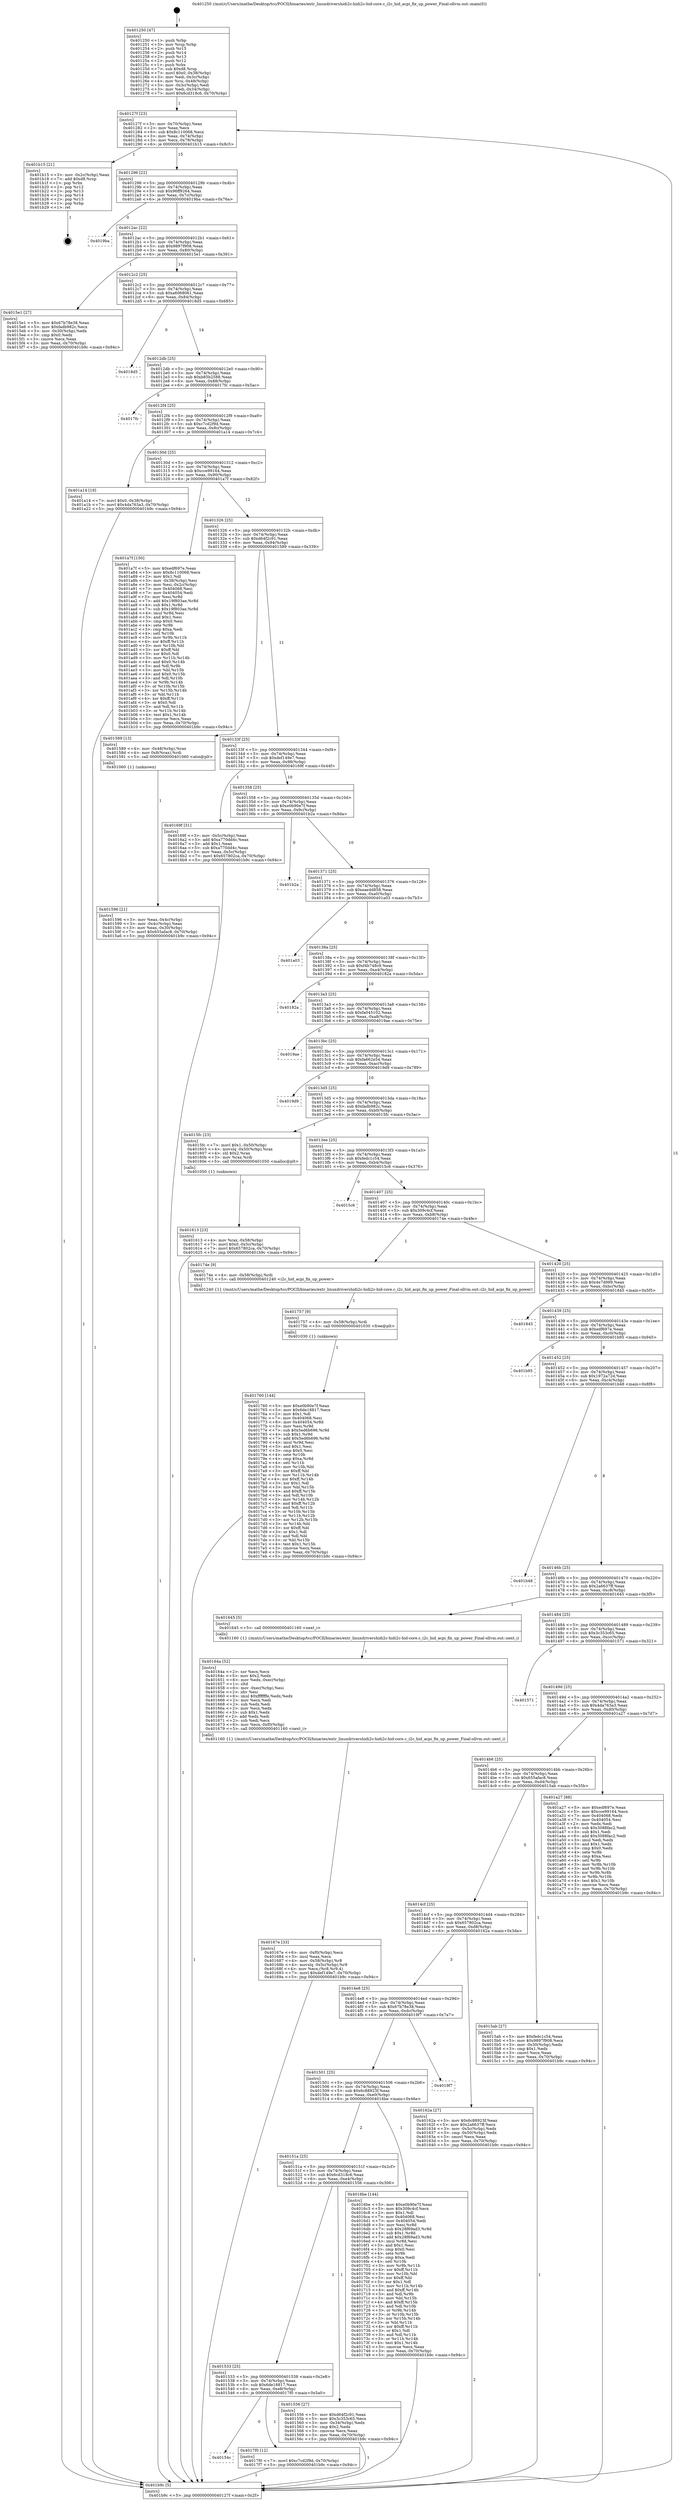 digraph "0x401250" {
  label = "0x401250 (/mnt/c/Users/mathe/Desktop/tcc/POCII/binaries/extr_linuxdrivershidi2c-hidi2c-hid-core.c_i2c_hid_acpi_fix_up_power_Final-ollvm.out::main(0))"
  labelloc = "t"
  node[shape=record]

  Entry [label="",width=0.3,height=0.3,shape=circle,fillcolor=black,style=filled]
  "0x40127f" [label="{
     0x40127f [23]\l
     | [instrs]\l
     &nbsp;&nbsp;0x40127f \<+3\>: mov -0x70(%rbp),%eax\l
     &nbsp;&nbsp;0x401282 \<+2\>: mov %eax,%ecx\l
     &nbsp;&nbsp;0x401284 \<+6\>: sub $0x8c110068,%ecx\l
     &nbsp;&nbsp;0x40128a \<+3\>: mov %eax,-0x74(%rbp)\l
     &nbsp;&nbsp;0x40128d \<+3\>: mov %ecx,-0x78(%rbp)\l
     &nbsp;&nbsp;0x401290 \<+6\>: je 0000000000401b15 \<main+0x8c5\>\l
  }"]
  "0x401b15" [label="{
     0x401b15 [21]\l
     | [instrs]\l
     &nbsp;&nbsp;0x401b15 \<+3\>: mov -0x2c(%rbp),%eax\l
     &nbsp;&nbsp;0x401b18 \<+7\>: add $0xd8,%rsp\l
     &nbsp;&nbsp;0x401b1f \<+1\>: pop %rbx\l
     &nbsp;&nbsp;0x401b20 \<+2\>: pop %r12\l
     &nbsp;&nbsp;0x401b22 \<+2\>: pop %r13\l
     &nbsp;&nbsp;0x401b24 \<+2\>: pop %r14\l
     &nbsp;&nbsp;0x401b26 \<+2\>: pop %r15\l
     &nbsp;&nbsp;0x401b28 \<+1\>: pop %rbp\l
     &nbsp;&nbsp;0x401b29 \<+1\>: ret\l
  }"]
  "0x401296" [label="{
     0x401296 [22]\l
     | [instrs]\l
     &nbsp;&nbsp;0x401296 \<+5\>: jmp 000000000040129b \<main+0x4b\>\l
     &nbsp;&nbsp;0x40129b \<+3\>: mov -0x74(%rbp),%eax\l
     &nbsp;&nbsp;0x40129e \<+5\>: sub $0x96ff9264,%eax\l
     &nbsp;&nbsp;0x4012a3 \<+3\>: mov %eax,-0x7c(%rbp)\l
     &nbsp;&nbsp;0x4012a6 \<+6\>: je 00000000004019ba \<main+0x76a\>\l
  }"]
  Exit [label="",width=0.3,height=0.3,shape=circle,fillcolor=black,style=filled,peripheries=2]
  "0x4019ba" [label="{
     0x4019ba\l
  }", style=dashed]
  "0x4012ac" [label="{
     0x4012ac [22]\l
     | [instrs]\l
     &nbsp;&nbsp;0x4012ac \<+5\>: jmp 00000000004012b1 \<main+0x61\>\l
     &nbsp;&nbsp;0x4012b1 \<+3\>: mov -0x74(%rbp),%eax\l
     &nbsp;&nbsp;0x4012b4 \<+5\>: sub $0x9897f908,%eax\l
     &nbsp;&nbsp;0x4012b9 \<+3\>: mov %eax,-0x80(%rbp)\l
     &nbsp;&nbsp;0x4012bc \<+6\>: je 00000000004015e1 \<main+0x391\>\l
  }"]
  "0x40154c" [label="{
     0x40154c\l
  }", style=dashed]
  "0x4015e1" [label="{
     0x4015e1 [27]\l
     | [instrs]\l
     &nbsp;&nbsp;0x4015e1 \<+5\>: mov $0x67b78e38,%eax\l
     &nbsp;&nbsp;0x4015e6 \<+5\>: mov $0xfadb982c,%ecx\l
     &nbsp;&nbsp;0x4015eb \<+3\>: mov -0x30(%rbp),%edx\l
     &nbsp;&nbsp;0x4015ee \<+3\>: cmp $0x0,%edx\l
     &nbsp;&nbsp;0x4015f1 \<+3\>: cmove %ecx,%eax\l
     &nbsp;&nbsp;0x4015f4 \<+3\>: mov %eax,-0x70(%rbp)\l
     &nbsp;&nbsp;0x4015f7 \<+5\>: jmp 0000000000401b9c \<main+0x94c\>\l
  }"]
  "0x4012c2" [label="{
     0x4012c2 [25]\l
     | [instrs]\l
     &nbsp;&nbsp;0x4012c2 \<+5\>: jmp 00000000004012c7 \<main+0x77\>\l
     &nbsp;&nbsp;0x4012c7 \<+3\>: mov -0x74(%rbp),%eax\l
     &nbsp;&nbsp;0x4012ca \<+5\>: sub $0xa6068061,%eax\l
     &nbsp;&nbsp;0x4012cf \<+6\>: mov %eax,-0x84(%rbp)\l
     &nbsp;&nbsp;0x4012d5 \<+6\>: je 00000000004018d5 \<main+0x685\>\l
  }"]
  "0x4017f0" [label="{
     0x4017f0 [12]\l
     | [instrs]\l
     &nbsp;&nbsp;0x4017f0 \<+7\>: movl $0xc7cd2f9d,-0x70(%rbp)\l
     &nbsp;&nbsp;0x4017f7 \<+5\>: jmp 0000000000401b9c \<main+0x94c\>\l
  }"]
  "0x4018d5" [label="{
     0x4018d5\l
  }", style=dashed]
  "0x4012db" [label="{
     0x4012db [25]\l
     | [instrs]\l
     &nbsp;&nbsp;0x4012db \<+5\>: jmp 00000000004012e0 \<main+0x90\>\l
     &nbsp;&nbsp;0x4012e0 \<+3\>: mov -0x74(%rbp),%eax\l
     &nbsp;&nbsp;0x4012e3 \<+5\>: sub $0xb85b2588,%eax\l
     &nbsp;&nbsp;0x4012e8 \<+6\>: mov %eax,-0x88(%rbp)\l
     &nbsp;&nbsp;0x4012ee \<+6\>: je 00000000004017fc \<main+0x5ac\>\l
  }"]
  "0x401760" [label="{
     0x401760 [144]\l
     | [instrs]\l
     &nbsp;&nbsp;0x401760 \<+5\>: mov $0xe0b90e7f,%eax\l
     &nbsp;&nbsp;0x401765 \<+5\>: mov $0x6de18817,%ecx\l
     &nbsp;&nbsp;0x40176a \<+2\>: mov $0x1,%dl\l
     &nbsp;&nbsp;0x40176c \<+7\>: mov 0x404068,%esi\l
     &nbsp;&nbsp;0x401773 \<+8\>: mov 0x404054,%r8d\l
     &nbsp;&nbsp;0x40177b \<+3\>: mov %esi,%r9d\l
     &nbsp;&nbsp;0x40177e \<+7\>: sub $0x5ed6b696,%r9d\l
     &nbsp;&nbsp;0x401785 \<+4\>: sub $0x1,%r9d\l
     &nbsp;&nbsp;0x401789 \<+7\>: add $0x5ed6b696,%r9d\l
     &nbsp;&nbsp;0x401790 \<+4\>: imul %r9d,%esi\l
     &nbsp;&nbsp;0x401794 \<+3\>: and $0x1,%esi\l
     &nbsp;&nbsp;0x401797 \<+3\>: cmp $0x0,%esi\l
     &nbsp;&nbsp;0x40179a \<+4\>: sete %r10b\l
     &nbsp;&nbsp;0x40179e \<+4\>: cmp $0xa,%r8d\l
     &nbsp;&nbsp;0x4017a2 \<+4\>: setl %r11b\l
     &nbsp;&nbsp;0x4017a6 \<+3\>: mov %r10b,%bl\l
     &nbsp;&nbsp;0x4017a9 \<+3\>: xor $0xff,%bl\l
     &nbsp;&nbsp;0x4017ac \<+3\>: mov %r11b,%r14b\l
     &nbsp;&nbsp;0x4017af \<+4\>: xor $0xff,%r14b\l
     &nbsp;&nbsp;0x4017b3 \<+3\>: xor $0x1,%dl\l
     &nbsp;&nbsp;0x4017b6 \<+3\>: mov %bl,%r15b\l
     &nbsp;&nbsp;0x4017b9 \<+4\>: and $0xff,%r15b\l
     &nbsp;&nbsp;0x4017bd \<+3\>: and %dl,%r10b\l
     &nbsp;&nbsp;0x4017c0 \<+3\>: mov %r14b,%r12b\l
     &nbsp;&nbsp;0x4017c3 \<+4\>: and $0xff,%r12b\l
     &nbsp;&nbsp;0x4017c7 \<+3\>: and %dl,%r11b\l
     &nbsp;&nbsp;0x4017ca \<+3\>: or %r10b,%r15b\l
     &nbsp;&nbsp;0x4017cd \<+3\>: or %r11b,%r12b\l
     &nbsp;&nbsp;0x4017d0 \<+3\>: xor %r12b,%r15b\l
     &nbsp;&nbsp;0x4017d3 \<+3\>: or %r14b,%bl\l
     &nbsp;&nbsp;0x4017d6 \<+3\>: xor $0xff,%bl\l
     &nbsp;&nbsp;0x4017d9 \<+3\>: or $0x1,%dl\l
     &nbsp;&nbsp;0x4017dc \<+2\>: and %dl,%bl\l
     &nbsp;&nbsp;0x4017de \<+3\>: or %bl,%r15b\l
     &nbsp;&nbsp;0x4017e1 \<+4\>: test $0x1,%r15b\l
     &nbsp;&nbsp;0x4017e5 \<+3\>: cmovne %ecx,%eax\l
     &nbsp;&nbsp;0x4017e8 \<+3\>: mov %eax,-0x70(%rbp)\l
     &nbsp;&nbsp;0x4017eb \<+5\>: jmp 0000000000401b9c \<main+0x94c\>\l
  }"]
  "0x4017fc" [label="{
     0x4017fc\l
  }", style=dashed]
  "0x4012f4" [label="{
     0x4012f4 [25]\l
     | [instrs]\l
     &nbsp;&nbsp;0x4012f4 \<+5\>: jmp 00000000004012f9 \<main+0xa9\>\l
     &nbsp;&nbsp;0x4012f9 \<+3\>: mov -0x74(%rbp),%eax\l
     &nbsp;&nbsp;0x4012fc \<+5\>: sub $0xc7cd2f9d,%eax\l
     &nbsp;&nbsp;0x401301 \<+6\>: mov %eax,-0x8c(%rbp)\l
     &nbsp;&nbsp;0x401307 \<+6\>: je 0000000000401a14 \<main+0x7c4\>\l
  }"]
  "0x401757" [label="{
     0x401757 [9]\l
     | [instrs]\l
     &nbsp;&nbsp;0x401757 \<+4\>: mov -0x58(%rbp),%rdi\l
     &nbsp;&nbsp;0x40175b \<+5\>: call 0000000000401030 \<free@plt\>\l
     | [calls]\l
     &nbsp;&nbsp;0x401030 \{1\} (unknown)\l
  }"]
  "0x401a14" [label="{
     0x401a14 [19]\l
     | [instrs]\l
     &nbsp;&nbsp;0x401a14 \<+7\>: movl $0x0,-0x38(%rbp)\l
     &nbsp;&nbsp;0x401a1b \<+7\>: movl $0x4da763a3,-0x70(%rbp)\l
     &nbsp;&nbsp;0x401a22 \<+5\>: jmp 0000000000401b9c \<main+0x94c\>\l
  }"]
  "0x40130d" [label="{
     0x40130d [25]\l
     | [instrs]\l
     &nbsp;&nbsp;0x40130d \<+5\>: jmp 0000000000401312 \<main+0xc2\>\l
     &nbsp;&nbsp;0x401312 \<+3\>: mov -0x74(%rbp),%eax\l
     &nbsp;&nbsp;0x401315 \<+5\>: sub $0xcce99164,%eax\l
     &nbsp;&nbsp;0x40131a \<+6\>: mov %eax,-0x90(%rbp)\l
     &nbsp;&nbsp;0x401320 \<+6\>: je 0000000000401a7f \<main+0x82f\>\l
  }"]
  "0x40167e" [label="{
     0x40167e [33]\l
     | [instrs]\l
     &nbsp;&nbsp;0x40167e \<+6\>: mov -0xf0(%rbp),%ecx\l
     &nbsp;&nbsp;0x401684 \<+3\>: imul %eax,%ecx\l
     &nbsp;&nbsp;0x401687 \<+4\>: mov -0x58(%rbp),%r8\l
     &nbsp;&nbsp;0x40168b \<+4\>: movslq -0x5c(%rbp),%r9\l
     &nbsp;&nbsp;0x40168f \<+4\>: mov %ecx,(%r8,%r9,4)\l
     &nbsp;&nbsp;0x401693 \<+7\>: movl $0xdef149e7,-0x70(%rbp)\l
     &nbsp;&nbsp;0x40169a \<+5\>: jmp 0000000000401b9c \<main+0x94c\>\l
  }"]
  "0x401a7f" [label="{
     0x401a7f [150]\l
     | [instrs]\l
     &nbsp;&nbsp;0x401a7f \<+5\>: mov $0xedf697e,%eax\l
     &nbsp;&nbsp;0x401a84 \<+5\>: mov $0x8c110068,%ecx\l
     &nbsp;&nbsp;0x401a89 \<+2\>: mov $0x1,%dl\l
     &nbsp;&nbsp;0x401a8b \<+3\>: mov -0x38(%rbp),%esi\l
     &nbsp;&nbsp;0x401a8e \<+3\>: mov %esi,-0x2c(%rbp)\l
     &nbsp;&nbsp;0x401a91 \<+7\>: mov 0x404068,%esi\l
     &nbsp;&nbsp;0x401a98 \<+7\>: mov 0x404054,%edi\l
     &nbsp;&nbsp;0x401a9f \<+3\>: mov %esi,%r8d\l
     &nbsp;&nbsp;0x401aa2 \<+7\>: add $0x19f803ae,%r8d\l
     &nbsp;&nbsp;0x401aa9 \<+4\>: sub $0x1,%r8d\l
     &nbsp;&nbsp;0x401aad \<+7\>: sub $0x19f803ae,%r8d\l
     &nbsp;&nbsp;0x401ab4 \<+4\>: imul %r8d,%esi\l
     &nbsp;&nbsp;0x401ab8 \<+3\>: and $0x1,%esi\l
     &nbsp;&nbsp;0x401abb \<+3\>: cmp $0x0,%esi\l
     &nbsp;&nbsp;0x401abe \<+4\>: sete %r9b\l
     &nbsp;&nbsp;0x401ac2 \<+3\>: cmp $0xa,%edi\l
     &nbsp;&nbsp;0x401ac5 \<+4\>: setl %r10b\l
     &nbsp;&nbsp;0x401ac9 \<+3\>: mov %r9b,%r11b\l
     &nbsp;&nbsp;0x401acc \<+4\>: xor $0xff,%r11b\l
     &nbsp;&nbsp;0x401ad0 \<+3\>: mov %r10b,%bl\l
     &nbsp;&nbsp;0x401ad3 \<+3\>: xor $0xff,%bl\l
     &nbsp;&nbsp;0x401ad6 \<+3\>: xor $0x0,%dl\l
     &nbsp;&nbsp;0x401ad9 \<+3\>: mov %r11b,%r14b\l
     &nbsp;&nbsp;0x401adc \<+4\>: and $0x0,%r14b\l
     &nbsp;&nbsp;0x401ae0 \<+3\>: and %dl,%r9b\l
     &nbsp;&nbsp;0x401ae3 \<+3\>: mov %bl,%r15b\l
     &nbsp;&nbsp;0x401ae6 \<+4\>: and $0x0,%r15b\l
     &nbsp;&nbsp;0x401aea \<+3\>: and %dl,%r10b\l
     &nbsp;&nbsp;0x401aed \<+3\>: or %r9b,%r14b\l
     &nbsp;&nbsp;0x401af0 \<+3\>: or %r10b,%r15b\l
     &nbsp;&nbsp;0x401af3 \<+3\>: xor %r15b,%r14b\l
     &nbsp;&nbsp;0x401af6 \<+3\>: or %bl,%r11b\l
     &nbsp;&nbsp;0x401af9 \<+4\>: xor $0xff,%r11b\l
     &nbsp;&nbsp;0x401afd \<+3\>: or $0x0,%dl\l
     &nbsp;&nbsp;0x401b00 \<+3\>: and %dl,%r11b\l
     &nbsp;&nbsp;0x401b03 \<+3\>: or %r11b,%r14b\l
     &nbsp;&nbsp;0x401b06 \<+4\>: test $0x1,%r14b\l
     &nbsp;&nbsp;0x401b0a \<+3\>: cmovne %ecx,%eax\l
     &nbsp;&nbsp;0x401b0d \<+3\>: mov %eax,-0x70(%rbp)\l
     &nbsp;&nbsp;0x401b10 \<+5\>: jmp 0000000000401b9c \<main+0x94c\>\l
  }"]
  "0x401326" [label="{
     0x401326 [25]\l
     | [instrs]\l
     &nbsp;&nbsp;0x401326 \<+5\>: jmp 000000000040132b \<main+0xdb\>\l
     &nbsp;&nbsp;0x40132b \<+3\>: mov -0x74(%rbp),%eax\l
     &nbsp;&nbsp;0x40132e \<+5\>: sub $0xd64f2c91,%eax\l
     &nbsp;&nbsp;0x401333 \<+6\>: mov %eax,-0x94(%rbp)\l
     &nbsp;&nbsp;0x401339 \<+6\>: je 0000000000401589 \<main+0x339\>\l
  }"]
  "0x40164a" [label="{
     0x40164a [52]\l
     | [instrs]\l
     &nbsp;&nbsp;0x40164a \<+2\>: xor %ecx,%ecx\l
     &nbsp;&nbsp;0x40164c \<+5\>: mov $0x2,%edx\l
     &nbsp;&nbsp;0x401651 \<+6\>: mov %edx,-0xec(%rbp)\l
     &nbsp;&nbsp;0x401657 \<+1\>: cltd\l
     &nbsp;&nbsp;0x401658 \<+6\>: mov -0xec(%rbp),%esi\l
     &nbsp;&nbsp;0x40165e \<+2\>: idiv %esi\l
     &nbsp;&nbsp;0x401660 \<+6\>: imul $0xfffffffe,%edx,%edx\l
     &nbsp;&nbsp;0x401666 \<+2\>: mov %ecx,%edi\l
     &nbsp;&nbsp;0x401668 \<+2\>: sub %edx,%edi\l
     &nbsp;&nbsp;0x40166a \<+2\>: mov %ecx,%edx\l
     &nbsp;&nbsp;0x40166c \<+3\>: sub $0x1,%edx\l
     &nbsp;&nbsp;0x40166f \<+2\>: add %edx,%edi\l
     &nbsp;&nbsp;0x401671 \<+2\>: sub %edi,%ecx\l
     &nbsp;&nbsp;0x401673 \<+6\>: mov %ecx,-0xf0(%rbp)\l
     &nbsp;&nbsp;0x401679 \<+5\>: call 0000000000401160 \<next_i\>\l
     | [calls]\l
     &nbsp;&nbsp;0x401160 \{1\} (/mnt/c/Users/mathe/Desktop/tcc/POCII/binaries/extr_linuxdrivershidi2c-hidi2c-hid-core.c_i2c_hid_acpi_fix_up_power_Final-ollvm.out::next_i)\l
  }"]
  "0x401589" [label="{
     0x401589 [13]\l
     | [instrs]\l
     &nbsp;&nbsp;0x401589 \<+4\>: mov -0x48(%rbp),%rax\l
     &nbsp;&nbsp;0x40158d \<+4\>: mov 0x8(%rax),%rdi\l
     &nbsp;&nbsp;0x401591 \<+5\>: call 0000000000401060 \<atoi@plt\>\l
     | [calls]\l
     &nbsp;&nbsp;0x401060 \{1\} (unknown)\l
  }"]
  "0x40133f" [label="{
     0x40133f [25]\l
     | [instrs]\l
     &nbsp;&nbsp;0x40133f \<+5\>: jmp 0000000000401344 \<main+0xf4\>\l
     &nbsp;&nbsp;0x401344 \<+3\>: mov -0x74(%rbp),%eax\l
     &nbsp;&nbsp;0x401347 \<+5\>: sub $0xdef149e7,%eax\l
     &nbsp;&nbsp;0x40134c \<+6\>: mov %eax,-0x98(%rbp)\l
     &nbsp;&nbsp;0x401352 \<+6\>: je 000000000040169f \<main+0x44f\>\l
  }"]
  "0x401613" [label="{
     0x401613 [23]\l
     | [instrs]\l
     &nbsp;&nbsp;0x401613 \<+4\>: mov %rax,-0x58(%rbp)\l
     &nbsp;&nbsp;0x401617 \<+7\>: movl $0x0,-0x5c(%rbp)\l
     &nbsp;&nbsp;0x40161e \<+7\>: movl $0x657802ca,-0x70(%rbp)\l
     &nbsp;&nbsp;0x401625 \<+5\>: jmp 0000000000401b9c \<main+0x94c\>\l
  }"]
  "0x40169f" [label="{
     0x40169f [31]\l
     | [instrs]\l
     &nbsp;&nbsp;0x40169f \<+3\>: mov -0x5c(%rbp),%eax\l
     &nbsp;&nbsp;0x4016a2 \<+5\>: add $0xa770dd4c,%eax\l
     &nbsp;&nbsp;0x4016a7 \<+3\>: add $0x1,%eax\l
     &nbsp;&nbsp;0x4016aa \<+5\>: sub $0xa770dd4c,%eax\l
     &nbsp;&nbsp;0x4016af \<+3\>: mov %eax,-0x5c(%rbp)\l
     &nbsp;&nbsp;0x4016b2 \<+7\>: movl $0x657802ca,-0x70(%rbp)\l
     &nbsp;&nbsp;0x4016b9 \<+5\>: jmp 0000000000401b9c \<main+0x94c\>\l
  }"]
  "0x401358" [label="{
     0x401358 [25]\l
     | [instrs]\l
     &nbsp;&nbsp;0x401358 \<+5\>: jmp 000000000040135d \<main+0x10d\>\l
     &nbsp;&nbsp;0x40135d \<+3\>: mov -0x74(%rbp),%eax\l
     &nbsp;&nbsp;0x401360 \<+5\>: sub $0xe0b90e7f,%eax\l
     &nbsp;&nbsp;0x401365 \<+6\>: mov %eax,-0x9c(%rbp)\l
     &nbsp;&nbsp;0x40136b \<+6\>: je 0000000000401b2a \<main+0x8da\>\l
  }"]
  "0x401596" [label="{
     0x401596 [21]\l
     | [instrs]\l
     &nbsp;&nbsp;0x401596 \<+3\>: mov %eax,-0x4c(%rbp)\l
     &nbsp;&nbsp;0x401599 \<+3\>: mov -0x4c(%rbp),%eax\l
     &nbsp;&nbsp;0x40159c \<+3\>: mov %eax,-0x30(%rbp)\l
     &nbsp;&nbsp;0x40159f \<+7\>: movl $0x655afac8,-0x70(%rbp)\l
     &nbsp;&nbsp;0x4015a6 \<+5\>: jmp 0000000000401b9c \<main+0x94c\>\l
  }"]
  "0x401b2a" [label="{
     0x401b2a\l
  }", style=dashed]
  "0x401371" [label="{
     0x401371 [25]\l
     | [instrs]\l
     &nbsp;&nbsp;0x401371 \<+5\>: jmp 0000000000401376 \<main+0x126\>\l
     &nbsp;&nbsp;0x401376 \<+3\>: mov -0x74(%rbp),%eax\l
     &nbsp;&nbsp;0x401379 \<+5\>: sub $0xeae4d858,%eax\l
     &nbsp;&nbsp;0x40137e \<+6\>: mov %eax,-0xa0(%rbp)\l
     &nbsp;&nbsp;0x401384 \<+6\>: je 0000000000401a03 \<main+0x7b3\>\l
  }"]
  "0x401250" [label="{
     0x401250 [47]\l
     | [instrs]\l
     &nbsp;&nbsp;0x401250 \<+1\>: push %rbp\l
     &nbsp;&nbsp;0x401251 \<+3\>: mov %rsp,%rbp\l
     &nbsp;&nbsp;0x401254 \<+2\>: push %r15\l
     &nbsp;&nbsp;0x401256 \<+2\>: push %r14\l
     &nbsp;&nbsp;0x401258 \<+2\>: push %r13\l
     &nbsp;&nbsp;0x40125a \<+2\>: push %r12\l
     &nbsp;&nbsp;0x40125c \<+1\>: push %rbx\l
     &nbsp;&nbsp;0x40125d \<+7\>: sub $0xd8,%rsp\l
     &nbsp;&nbsp;0x401264 \<+7\>: movl $0x0,-0x38(%rbp)\l
     &nbsp;&nbsp;0x40126b \<+3\>: mov %edi,-0x3c(%rbp)\l
     &nbsp;&nbsp;0x40126e \<+4\>: mov %rsi,-0x48(%rbp)\l
     &nbsp;&nbsp;0x401272 \<+3\>: mov -0x3c(%rbp),%edi\l
     &nbsp;&nbsp;0x401275 \<+3\>: mov %edi,-0x34(%rbp)\l
     &nbsp;&nbsp;0x401278 \<+7\>: movl $0x6cd318c6,-0x70(%rbp)\l
  }"]
  "0x401a03" [label="{
     0x401a03\l
  }", style=dashed]
  "0x40138a" [label="{
     0x40138a [25]\l
     | [instrs]\l
     &nbsp;&nbsp;0x40138a \<+5\>: jmp 000000000040138f \<main+0x13f\>\l
     &nbsp;&nbsp;0x40138f \<+3\>: mov -0x74(%rbp),%eax\l
     &nbsp;&nbsp;0x401392 \<+5\>: sub $0xf4b748c9,%eax\l
     &nbsp;&nbsp;0x401397 \<+6\>: mov %eax,-0xa4(%rbp)\l
     &nbsp;&nbsp;0x40139d \<+6\>: je 000000000040182a \<main+0x5da\>\l
  }"]
  "0x401b9c" [label="{
     0x401b9c [5]\l
     | [instrs]\l
     &nbsp;&nbsp;0x401b9c \<+5\>: jmp 000000000040127f \<main+0x2f\>\l
  }"]
  "0x40182a" [label="{
     0x40182a\l
  }", style=dashed]
  "0x4013a3" [label="{
     0x4013a3 [25]\l
     | [instrs]\l
     &nbsp;&nbsp;0x4013a3 \<+5\>: jmp 00000000004013a8 \<main+0x158\>\l
     &nbsp;&nbsp;0x4013a8 \<+3\>: mov -0x74(%rbp),%eax\l
     &nbsp;&nbsp;0x4013ab \<+5\>: sub $0xfa045102,%eax\l
     &nbsp;&nbsp;0x4013b0 \<+6\>: mov %eax,-0xa8(%rbp)\l
     &nbsp;&nbsp;0x4013b6 \<+6\>: je 00000000004019ae \<main+0x75e\>\l
  }"]
  "0x401533" [label="{
     0x401533 [25]\l
     | [instrs]\l
     &nbsp;&nbsp;0x401533 \<+5\>: jmp 0000000000401538 \<main+0x2e8\>\l
     &nbsp;&nbsp;0x401538 \<+3\>: mov -0x74(%rbp),%eax\l
     &nbsp;&nbsp;0x40153b \<+5\>: sub $0x6de18817,%eax\l
     &nbsp;&nbsp;0x401540 \<+6\>: mov %eax,-0xe8(%rbp)\l
     &nbsp;&nbsp;0x401546 \<+6\>: je 00000000004017f0 \<main+0x5a0\>\l
  }"]
  "0x4019ae" [label="{
     0x4019ae\l
  }", style=dashed]
  "0x4013bc" [label="{
     0x4013bc [25]\l
     | [instrs]\l
     &nbsp;&nbsp;0x4013bc \<+5\>: jmp 00000000004013c1 \<main+0x171\>\l
     &nbsp;&nbsp;0x4013c1 \<+3\>: mov -0x74(%rbp),%eax\l
     &nbsp;&nbsp;0x4013c4 \<+5\>: sub $0xfa662e54,%eax\l
     &nbsp;&nbsp;0x4013c9 \<+6\>: mov %eax,-0xac(%rbp)\l
     &nbsp;&nbsp;0x4013cf \<+6\>: je 00000000004019d9 \<main+0x789\>\l
  }"]
  "0x401556" [label="{
     0x401556 [27]\l
     | [instrs]\l
     &nbsp;&nbsp;0x401556 \<+5\>: mov $0xd64f2c91,%eax\l
     &nbsp;&nbsp;0x40155b \<+5\>: mov $0x3c353c65,%ecx\l
     &nbsp;&nbsp;0x401560 \<+3\>: mov -0x34(%rbp),%edx\l
     &nbsp;&nbsp;0x401563 \<+3\>: cmp $0x2,%edx\l
     &nbsp;&nbsp;0x401566 \<+3\>: cmovne %ecx,%eax\l
     &nbsp;&nbsp;0x401569 \<+3\>: mov %eax,-0x70(%rbp)\l
     &nbsp;&nbsp;0x40156c \<+5\>: jmp 0000000000401b9c \<main+0x94c\>\l
  }"]
  "0x4019d9" [label="{
     0x4019d9\l
  }", style=dashed]
  "0x4013d5" [label="{
     0x4013d5 [25]\l
     | [instrs]\l
     &nbsp;&nbsp;0x4013d5 \<+5\>: jmp 00000000004013da \<main+0x18a\>\l
     &nbsp;&nbsp;0x4013da \<+3\>: mov -0x74(%rbp),%eax\l
     &nbsp;&nbsp;0x4013dd \<+5\>: sub $0xfadb982c,%eax\l
     &nbsp;&nbsp;0x4013e2 \<+6\>: mov %eax,-0xb0(%rbp)\l
     &nbsp;&nbsp;0x4013e8 \<+6\>: je 00000000004015fc \<main+0x3ac\>\l
  }"]
  "0x40151a" [label="{
     0x40151a [25]\l
     | [instrs]\l
     &nbsp;&nbsp;0x40151a \<+5\>: jmp 000000000040151f \<main+0x2cf\>\l
     &nbsp;&nbsp;0x40151f \<+3\>: mov -0x74(%rbp),%eax\l
     &nbsp;&nbsp;0x401522 \<+5\>: sub $0x6cd318c6,%eax\l
     &nbsp;&nbsp;0x401527 \<+6\>: mov %eax,-0xe4(%rbp)\l
     &nbsp;&nbsp;0x40152d \<+6\>: je 0000000000401556 \<main+0x306\>\l
  }"]
  "0x4015fc" [label="{
     0x4015fc [23]\l
     | [instrs]\l
     &nbsp;&nbsp;0x4015fc \<+7\>: movl $0x1,-0x50(%rbp)\l
     &nbsp;&nbsp;0x401603 \<+4\>: movslq -0x50(%rbp),%rax\l
     &nbsp;&nbsp;0x401607 \<+4\>: shl $0x2,%rax\l
     &nbsp;&nbsp;0x40160b \<+3\>: mov %rax,%rdi\l
     &nbsp;&nbsp;0x40160e \<+5\>: call 0000000000401050 \<malloc@plt\>\l
     | [calls]\l
     &nbsp;&nbsp;0x401050 \{1\} (unknown)\l
  }"]
  "0x4013ee" [label="{
     0x4013ee [25]\l
     | [instrs]\l
     &nbsp;&nbsp;0x4013ee \<+5\>: jmp 00000000004013f3 \<main+0x1a3\>\l
     &nbsp;&nbsp;0x4013f3 \<+3\>: mov -0x74(%rbp),%eax\l
     &nbsp;&nbsp;0x4013f6 \<+5\>: sub $0xfedc1c54,%eax\l
     &nbsp;&nbsp;0x4013fb \<+6\>: mov %eax,-0xb4(%rbp)\l
     &nbsp;&nbsp;0x401401 \<+6\>: je 00000000004015c6 \<main+0x376\>\l
  }"]
  "0x4016be" [label="{
     0x4016be [144]\l
     | [instrs]\l
     &nbsp;&nbsp;0x4016be \<+5\>: mov $0xe0b90e7f,%eax\l
     &nbsp;&nbsp;0x4016c3 \<+5\>: mov $0x309c4cf,%ecx\l
     &nbsp;&nbsp;0x4016c8 \<+2\>: mov $0x1,%dl\l
     &nbsp;&nbsp;0x4016ca \<+7\>: mov 0x404068,%esi\l
     &nbsp;&nbsp;0x4016d1 \<+7\>: mov 0x404054,%edi\l
     &nbsp;&nbsp;0x4016d8 \<+3\>: mov %esi,%r8d\l
     &nbsp;&nbsp;0x4016db \<+7\>: sub $0x28f69ad3,%r8d\l
     &nbsp;&nbsp;0x4016e2 \<+4\>: sub $0x1,%r8d\l
     &nbsp;&nbsp;0x4016e6 \<+7\>: add $0x28f69ad3,%r8d\l
     &nbsp;&nbsp;0x4016ed \<+4\>: imul %r8d,%esi\l
     &nbsp;&nbsp;0x4016f1 \<+3\>: and $0x1,%esi\l
     &nbsp;&nbsp;0x4016f4 \<+3\>: cmp $0x0,%esi\l
     &nbsp;&nbsp;0x4016f7 \<+4\>: sete %r9b\l
     &nbsp;&nbsp;0x4016fb \<+3\>: cmp $0xa,%edi\l
     &nbsp;&nbsp;0x4016fe \<+4\>: setl %r10b\l
     &nbsp;&nbsp;0x401702 \<+3\>: mov %r9b,%r11b\l
     &nbsp;&nbsp;0x401705 \<+4\>: xor $0xff,%r11b\l
     &nbsp;&nbsp;0x401709 \<+3\>: mov %r10b,%bl\l
     &nbsp;&nbsp;0x40170c \<+3\>: xor $0xff,%bl\l
     &nbsp;&nbsp;0x40170f \<+3\>: xor $0x1,%dl\l
     &nbsp;&nbsp;0x401712 \<+3\>: mov %r11b,%r14b\l
     &nbsp;&nbsp;0x401715 \<+4\>: and $0xff,%r14b\l
     &nbsp;&nbsp;0x401719 \<+3\>: and %dl,%r9b\l
     &nbsp;&nbsp;0x40171c \<+3\>: mov %bl,%r15b\l
     &nbsp;&nbsp;0x40171f \<+4\>: and $0xff,%r15b\l
     &nbsp;&nbsp;0x401723 \<+3\>: and %dl,%r10b\l
     &nbsp;&nbsp;0x401726 \<+3\>: or %r9b,%r14b\l
     &nbsp;&nbsp;0x401729 \<+3\>: or %r10b,%r15b\l
     &nbsp;&nbsp;0x40172c \<+3\>: xor %r15b,%r14b\l
     &nbsp;&nbsp;0x40172f \<+3\>: or %bl,%r11b\l
     &nbsp;&nbsp;0x401732 \<+4\>: xor $0xff,%r11b\l
     &nbsp;&nbsp;0x401736 \<+3\>: or $0x1,%dl\l
     &nbsp;&nbsp;0x401739 \<+3\>: and %dl,%r11b\l
     &nbsp;&nbsp;0x40173c \<+3\>: or %r11b,%r14b\l
     &nbsp;&nbsp;0x40173f \<+4\>: test $0x1,%r14b\l
     &nbsp;&nbsp;0x401743 \<+3\>: cmovne %ecx,%eax\l
     &nbsp;&nbsp;0x401746 \<+3\>: mov %eax,-0x70(%rbp)\l
     &nbsp;&nbsp;0x401749 \<+5\>: jmp 0000000000401b9c \<main+0x94c\>\l
  }"]
  "0x4015c6" [label="{
     0x4015c6\l
  }", style=dashed]
  "0x401407" [label="{
     0x401407 [25]\l
     | [instrs]\l
     &nbsp;&nbsp;0x401407 \<+5\>: jmp 000000000040140c \<main+0x1bc\>\l
     &nbsp;&nbsp;0x40140c \<+3\>: mov -0x74(%rbp),%eax\l
     &nbsp;&nbsp;0x40140f \<+5\>: sub $0x309c4cf,%eax\l
     &nbsp;&nbsp;0x401414 \<+6\>: mov %eax,-0xb8(%rbp)\l
     &nbsp;&nbsp;0x40141a \<+6\>: je 000000000040174e \<main+0x4fe\>\l
  }"]
  "0x401501" [label="{
     0x401501 [25]\l
     | [instrs]\l
     &nbsp;&nbsp;0x401501 \<+5\>: jmp 0000000000401506 \<main+0x2b6\>\l
     &nbsp;&nbsp;0x401506 \<+3\>: mov -0x74(%rbp),%eax\l
     &nbsp;&nbsp;0x401509 \<+5\>: sub $0x6c88923f,%eax\l
     &nbsp;&nbsp;0x40150e \<+6\>: mov %eax,-0xe0(%rbp)\l
     &nbsp;&nbsp;0x401514 \<+6\>: je 00000000004016be \<main+0x46e\>\l
  }"]
  "0x40174e" [label="{
     0x40174e [9]\l
     | [instrs]\l
     &nbsp;&nbsp;0x40174e \<+4\>: mov -0x58(%rbp),%rdi\l
     &nbsp;&nbsp;0x401752 \<+5\>: call 0000000000401240 \<i2c_hid_acpi_fix_up_power\>\l
     | [calls]\l
     &nbsp;&nbsp;0x401240 \{1\} (/mnt/c/Users/mathe/Desktop/tcc/POCII/binaries/extr_linuxdrivershidi2c-hidi2c-hid-core.c_i2c_hid_acpi_fix_up_power_Final-ollvm.out::i2c_hid_acpi_fix_up_power)\l
  }"]
  "0x401420" [label="{
     0x401420 [25]\l
     | [instrs]\l
     &nbsp;&nbsp;0x401420 \<+5\>: jmp 0000000000401425 \<main+0x1d5\>\l
     &nbsp;&nbsp;0x401425 \<+3\>: mov -0x74(%rbp),%eax\l
     &nbsp;&nbsp;0x401428 \<+5\>: sub $0x4e7d989,%eax\l
     &nbsp;&nbsp;0x40142d \<+6\>: mov %eax,-0xbc(%rbp)\l
     &nbsp;&nbsp;0x401433 \<+6\>: je 0000000000401845 \<main+0x5f5\>\l
  }"]
  "0x4019f7" [label="{
     0x4019f7\l
  }", style=dashed]
  "0x401845" [label="{
     0x401845\l
  }", style=dashed]
  "0x401439" [label="{
     0x401439 [25]\l
     | [instrs]\l
     &nbsp;&nbsp;0x401439 \<+5\>: jmp 000000000040143e \<main+0x1ee\>\l
     &nbsp;&nbsp;0x40143e \<+3\>: mov -0x74(%rbp),%eax\l
     &nbsp;&nbsp;0x401441 \<+5\>: sub $0xedf697e,%eax\l
     &nbsp;&nbsp;0x401446 \<+6\>: mov %eax,-0xc0(%rbp)\l
     &nbsp;&nbsp;0x40144c \<+6\>: je 0000000000401b95 \<main+0x945\>\l
  }"]
  "0x4014e8" [label="{
     0x4014e8 [25]\l
     | [instrs]\l
     &nbsp;&nbsp;0x4014e8 \<+5\>: jmp 00000000004014ed \<main+0x29d\>\l
     &nbsp;&nbsp;0x4014ed \<+3\>: mov -0x74(%rbp),%eax\l
     &nbsp;&nbsp;0x4014f0 \<+5\>: sub $0x67b78e38,%eax\l
     &nbsp;&nbsp;0x4014f5 \<+6\>: mov %eax,-0xdc(%rbp)\l
     &nbsp;&nbsp;0x4014fb \<+6\>: je 00000000004019f7 \<main+0x7a7\>\l
  }"]
  "0x401b95" [label="{
     0x401b95\l
  }", style=dashed]
  "0x401452" [label="{
     0x401452 [25]\l
     | [instrs]\l
     &nbsp;&nbsp;0x401452 \<+5\>: jmp 0000000000401457 \<main+0x207\>\l
     &nbsp;&nbsp;0x401457 \<+3\>: mov -0x74(%rbp),%eax\l
     &nbsp;&nbsp;0x40145a \<+5\>: sub $0x1972a72d,%eax\l
     &nbsp;&nbsp;0x40145f \<+6\>: mov %eax,-0xc4(%rbp)\l
     &nbsp;&nbsp;0x401465 \<+6\>: je 0000000000401b48 \<main+0x8f8\>\l
  }"]
  "0x40162a" [label="{
     0x40162a [27]\l
     | [instrs]\l
     &nbsp;&nbsp;0x40162a \<+5\>: mov $0x6c88923f,%eax\l
     &nbsp;&nbsp;0x40162f \<+5\>: mov $0x2a6637ff,%ecx\l
     &nbsp;&nbsp;0x401634 \<+3\>: mov -0x5c(%rbp),%edx\l
     &nbsp;&nbsp;0x401637 \<+3\>: cmp -0x50(%rbp),%edx\l
     &nbsp;&nbsp;0x40163a \<+3\>: cmovl %ecx,%eax\l
     &nbsp;&nbsp;0x40163d \<+3\>: mov %eax,-0x70(%rbp)\l
     &nbsp;&nbsp;0x401640 \<+5\>: jmp 0000000000401b9c \<main+0x94c\>\l
  }"]
  "0x401b48" [label="{
     0x401b48\l
  }", style=dashed]
  "0x40146b" [label="{
     0x40146b [25]\l
     | [instrs]\l
     &nbsp;&nbsp;0x40146b \<+5\>: jmp 0000000000401470 \<main+0x220\>\l
     &nbsp;&nbsp;0x401470 \<+3\>: mov -0x74(%rbp),%eax\l
     &nbsp;&nbsp;0x401473 \<+5\>: sub $0x2a6637ff,%eax\l
     &nbsp;&nbsp;0x401478 \<+6\>: mov %eax,-0xc8(%rbp)\l
     &nbsp;&nbsp;0x40147e \<+6\>: je 0000000000401645 \<main+0x3f5\>\l
  }"]
  "0x4014cf" [label="{
     0x4014cf [25]\l
     | [instrs]\l
     &nbsp;&nbsp;0x4014cf \<+5\>: jmp 00000000004014d4 \<main+0x284\>\l
     &nbsp;&nbsp;0x4014d4 \<+3\>: mov -0x74(%rbp),%eax\l
     &nbsp;&nbsp;0x4014d7 \<+5\>: sub $0x657802ca,%eax\l
     &nbsp;&nbsp;0x4014dc \<+6\>: mov %eax,-0xd8(%rbp)\l
     &nbsp;&nbsp;0x4014e2 \<+6\>: je 000000000040162a \<main+0x3da\>\l
  }"]
  "0x401645" [label="{
     0x401645 [5]\l
     | [instrs]\l
     &nbsp;&nbsp;0x401645 \<+5\>: call 0000000000401160 \<next_i\>\l
     | [calls]\l
     &nbsp;&nbsp;0x401160 \{1\} (/mnt/c/Users/mathe/Desktop/tcc/POCII/binaries/extr_linuxdrivershidi2c-hidi2c-hid-core.c_i2c_hid_acpi_fix_up_power_Final-ollvm.out::next_i)\l
  }"]
  "0x401484" [label="{
     0x401484 [25]\l
     | [instrs]\l
     &nbsp;&nbsp;0x401484 \<+5\>: jmp 0000000000401489 \<main+0x239\>\l
     &nbsp;&nbsp;0x401489 \<+3\>: mov -0x74(%rbp),%eax\l
     &nbsp;&nbsp;0x40148c \<+5\>: sub $0x3c353c65,%eax\l
     &nbsp;&nbsp;0x401491 \<+6\>: mov %eax,-0xcc(%rbp)\l
     &nbsp;&nbsp;0x401497 \<+6\>: je 0000000000401571 \<main+0x321\>\l
  }"]
  "0x4015ab" [label="{
     0x4015ab [27]\l
     | [instrs]\l
     &nbsp;&nbsp;0x4015ab \<+5\>: mov $0xfedc1c54,%eax\l
     &nbsp;&nbsp;0x4015b0 \<+5\>: mov $0x9897f908,%ecx\l
     &nbsp;&nbsp;0x4015b5 \<+3\>: mov -0x30(%rbp),%edx\l
     &nbsp;&nbsp;0x4015b8 \<+3\>: cmp $0x1,%edx\l
     &nbsp;&nbsp;0x4015bb \<+3\>: cmovl %ecx,%eax\l
     &nbsp;&nbsp;0x4015be \<+3\>: mov %eax,-0x70(%rbp)\l
     &nbsp;&nbsp;0x4015c1 \<+5\>: jmp 0000000000401b9c \<main+0x94c\>\l
  }"]
  "0x401571" [label="{
     0x401571\l
  }", style=dashed]
  "0x40149d" [label="{
     0x40149d [25]\l
     | [instrs]\l
     &nbsp;&nbsp;0x40149d \<+5\>: jmp 00000000004014a2 \<main+0x252\>\l
     &nbsp;&nbsp;0x4014a2 \<+3\>: mov -0x74(%rbp),%eax\l
     &nbsp;&nbsp;0x4014a5 \<+5\>: sub $0x4da763a3,%eax\l
     &nbsp;&nbsp;0x4014aa \<+6\>: mov %eax,-0xd0(%rbp)\l
     &nbsp;&nbsp;0x4014b0 \<+6\>: je 0000000000401a27 \<main+0x7d7\>\l
  }"]
  "0x4014b6" [label="{
     0x4014b6 [25]\l
     | [instrs]\l
     &nbsp;&nbsp;0x4014b6 \<+5\>: jmp 00000000004014bb \<main+0x26b\>\l
     &nbsp;&nbsp;0x4014bb \<+3\>: mov -0x74(%rbp),%eax\l
     &nbsp;&nbsp;0x4014be \<+5\>: sub $0x655afac8,%eax\l
     &nbsp;&nbsp;0x4014c3 \<+6\>: mov %eax,-0xd4(%rbp)\l
     &nbsp;&nbsp;0x4014c9 \<+6\>: je 00000000004015ab \<main+0x35b\>\l
  }"]
  "0x401a27" [label="{
     0x401a27 [88]\l
     | [instrs]\l
     &nbsp;&nbsp;0x401a27 \<+5\>: mov $0xedf697e,%eax\l
     &nbsp;&nbsp;0x401a2c \<+5\>: mov $0xcce99164,%ecx\l
     &nbsp;&nbsp;0x401a31 \<+7\>: mov 0x404068,%edx\l
     &nbsp;&nbsp;0x401a38 \<+7\>: mov 0x404054,%esi\l
     &nbsp;&nbsp;0x401a3f \<+2\>: mov %edx,%edi\l
     &nbsp;&nbsp;0x401a41 \<+6\>: sub $0x3088fac2,%edi\l
     &nbsp;&nbsp;0x401a47 \<+3\>: sub $0x1,%edi\l
     &nbsp;&nbsp;0x401a4a \<+6\>: add $0x3088fac2,%edi\l
     &nbsp;&nbsp;0x401a50 \<+3\>: imul %edi,%edx\l
     &nbsp;&nbsp;0x401a53 \<+3\>: and $0x1,%edx\l
     &nbsp;&nbsp;0x401a56 \<+3\>: cmp $0x0,%edx\l
     &nbsp;&nbsp;0x401a59 \<+4\>: sete %r8b\l
     &nbsp;&nbsp;0x401a5d \<+3\>: cmp $0xa,%esi\l
     &nbsp;&nbsp;0x401a60 \<+4\>: setl %r9b\l
     &nbsp;&nbsp;0x401a64 \<+3\>: mov %r8b,%r10b\l
     &nbsp;&nbsp;0x401a67 \<+3\>: and %r9b,%r10b\l
     &nbsp;&nbsp;0x401a6a \<+3\>: xor %r9b,%r8b\l
     &nbsp;&nbsp;0x401a6d \<+3\>: or %r8b,%r10b\l
     &nbsp;&nbsp;0x401a70 \<+4\>: test $0x1,%r10b\l
     &nbsp;&nbsp;0x401a74 \<+3\>: cmovne %ecx,%eax\l
     &nbsp;&nbsp;0x401a77 \<+3\>: mov %eax,-0x70(%rbp)\l
     &nbsp;&nbsp;0x401a7a \<+5\>: jmp 0000000000401b9c \<main+0x94c\>\l
  }"]
  Entry -> "0x401250" [label=" 1"]
  "0x40127f" -> "0x401b15" [label=" 1"]
  "0x40127f" -> "0x401296" [label=" 15"]
  "0x401b15" -> Exit [label=" 1"]
  "0x401296" -> "0x4019ba" [label=" 0"]
  "0x401296" -> "0x4012ac" [label=" 15"]
  "0x401a7f" -> "0x401b9c" [label=" 1"]
  "0x4012ac" -> "0x4015e1" [label=" 1"]
  "0x4012ac" -> "0x4012c2" [label=" 14"]
  "0x401a27" -> "0x401b9c" [label=" 1"]
  "0x4012c2" -> "0x4018d5" [label=" 0"]
  "0x4012c2" -> "0x4012db" [label=" 14"]
  "0x401a14" -> "0x401b9c" [label=" 1"]
  "0x4012db" -> "0x4017fc" [label=" 0"]
  "0x4012db" -> "0x4012f4" [label=" 14"]
  "0x401533" -> "0x40154c" [label=" 0"]
  "0x4012f4" -> "0x401a14" [label=" 1"]
  "0x4012f4" -> "0x40130d" [label=" 13"]
  "0x401533" -> "0x4017f0" [label=" 1"]
  "0x40130d" -> "0x401a7f" [label=" 1"]
  "0x40130d" -> "0x401326" [label=" 12"]
  "0x4017f0" -> "0x401b9c" [label=" 1"]
  "0x401326" -> "0x401589" [label=" 1"]
  "0x401326" -> "0x40133f" [label=" 11"]
  "0x401760" -> "0x401b9c" [label=" 1"]
  "0x40133f" -> "0x40169f" [label=" 1"]
  "0x40133f" -> "0x401358" [label=" 10"]
  "0x401757" -> "0x401760" [label=" 1"]
  "0x401358" -> "0x401b2a" [label=" 0"]
  "0x401358" -> "0x401371" [label=" 10"]
  "0x40174e" -> "0x401757" [label=" 1"]
  "0x401371" -> "0x401a03" [label=" 0"]
  "0x401371" -> "0x40138a" [label=" 10"]
  "0x4016be" -> "0x401b9c" [label=" 1"]
  "0x40138a" -> "0x40182a" [label=" 0"]
  "0x40138a" -> "0x4013a3" [label=" 10"]
  "0x40169f" -> "0x401b9c" [label=" 1"]
  "0x4013a3" -> "0x4019ae" [label=" 0"]
  "0x4013a3" -> "0x4013bc" [label=" 10"]
  "0x40167e" -> "0x401b9c" [label=" 1"]
  "0x4013bc" -> "0x4019d9" [label=" 0"]
  "0x4013bc" -> "0x4013d5" [label=" 10"]
  "0x40164a" -> "0x40167e" [label=" 1"]
  "0x4013d5" -> "0x4015fc" [label=" 1"]
  "0x4013d5" -> "0x4013ee" [label=" 9"]
  "0x40162a" -> "0x401b9c" [label=" 2"]
  "0x4013ee" -> "0x4015c6" [label=" 0"]
  "0x4013ee" -> "0x401407" [label=" 9"]
  "0x401613" -> "0x401b9c" [label=" 1"]
  "0x401407" -> "0x40174e" [label=" 1"]
  "0x401407" -> "0x401420" [label=" 8"]
  "0x4015e1" -> "0x401b9c" [label=" 1"]
  "0x401420" -> "0x401845" [label=" 0"]
  "0x401420" -> "0x401439" [label=" 8"]
  "0x4015ab" -> "0x401b9c" [label=" 1"]
  "0x401439" -> "0x401b95" [label=" 0"]
  "0x401439" -> "0x401452" [label=" 8"]
  "0x401589" -> "0x401596" [label=" 1"]
  "0x401452" -> "0x401b48" [label=" 0"]
  "0x401452" -> "0x40146b" [label=" 8"]
  "0x401b9c" -> "0x40127f" [label=" 15"]
  "0x40146b" -> "0x401645" [label=" 1"]
  "0x40146b" -> "0x401484" [label=" 7"]
  "0x401556" -> "0x401b9c" [label=" 1"]
  "0x401484" -> "0x401571" [label=" 0"]
  "0x401484" -> "0x40149d" [label=" 7"]
  "0x40151a" -> "0x401533" [label=" 1"]
  "0x40149d" -> "0x401a27" [label=" 1"]
  "0x40149d" -> "0x4014b6" [label=" 6"]
  "0x40151a" -> "0x401556" [label=" 1"]
  "0x4014b6" -> "0x4015ab" [label=" 1"]
  "0x4014b6" -> "0x4014cf" [label=" 5"]
  "0x401250" -> "0x40127f" [label=" 1"]
  "0x4014cf" -> "0x40162a" [label=" 2"]
  "0x4014cf" -> "0x4014e8" [label=" 3"]
  "0x401596" -> "0x401b9c" [label=" 1"]
  "0x4014e8" -> "0x4019f7" [label=" 0"]
  "0x4014e8" -> "0x401501" [label=" 3"]
  "0x4015fc" -> "0x401613" [label=" 1"]
  "0x401501" -> "0x4016be" [label=" 1"]
  "0x401501" -> "0x40151a" [label=" 2"]
  "0x401645" -> "0x40164a" [label=" 1"]
}
